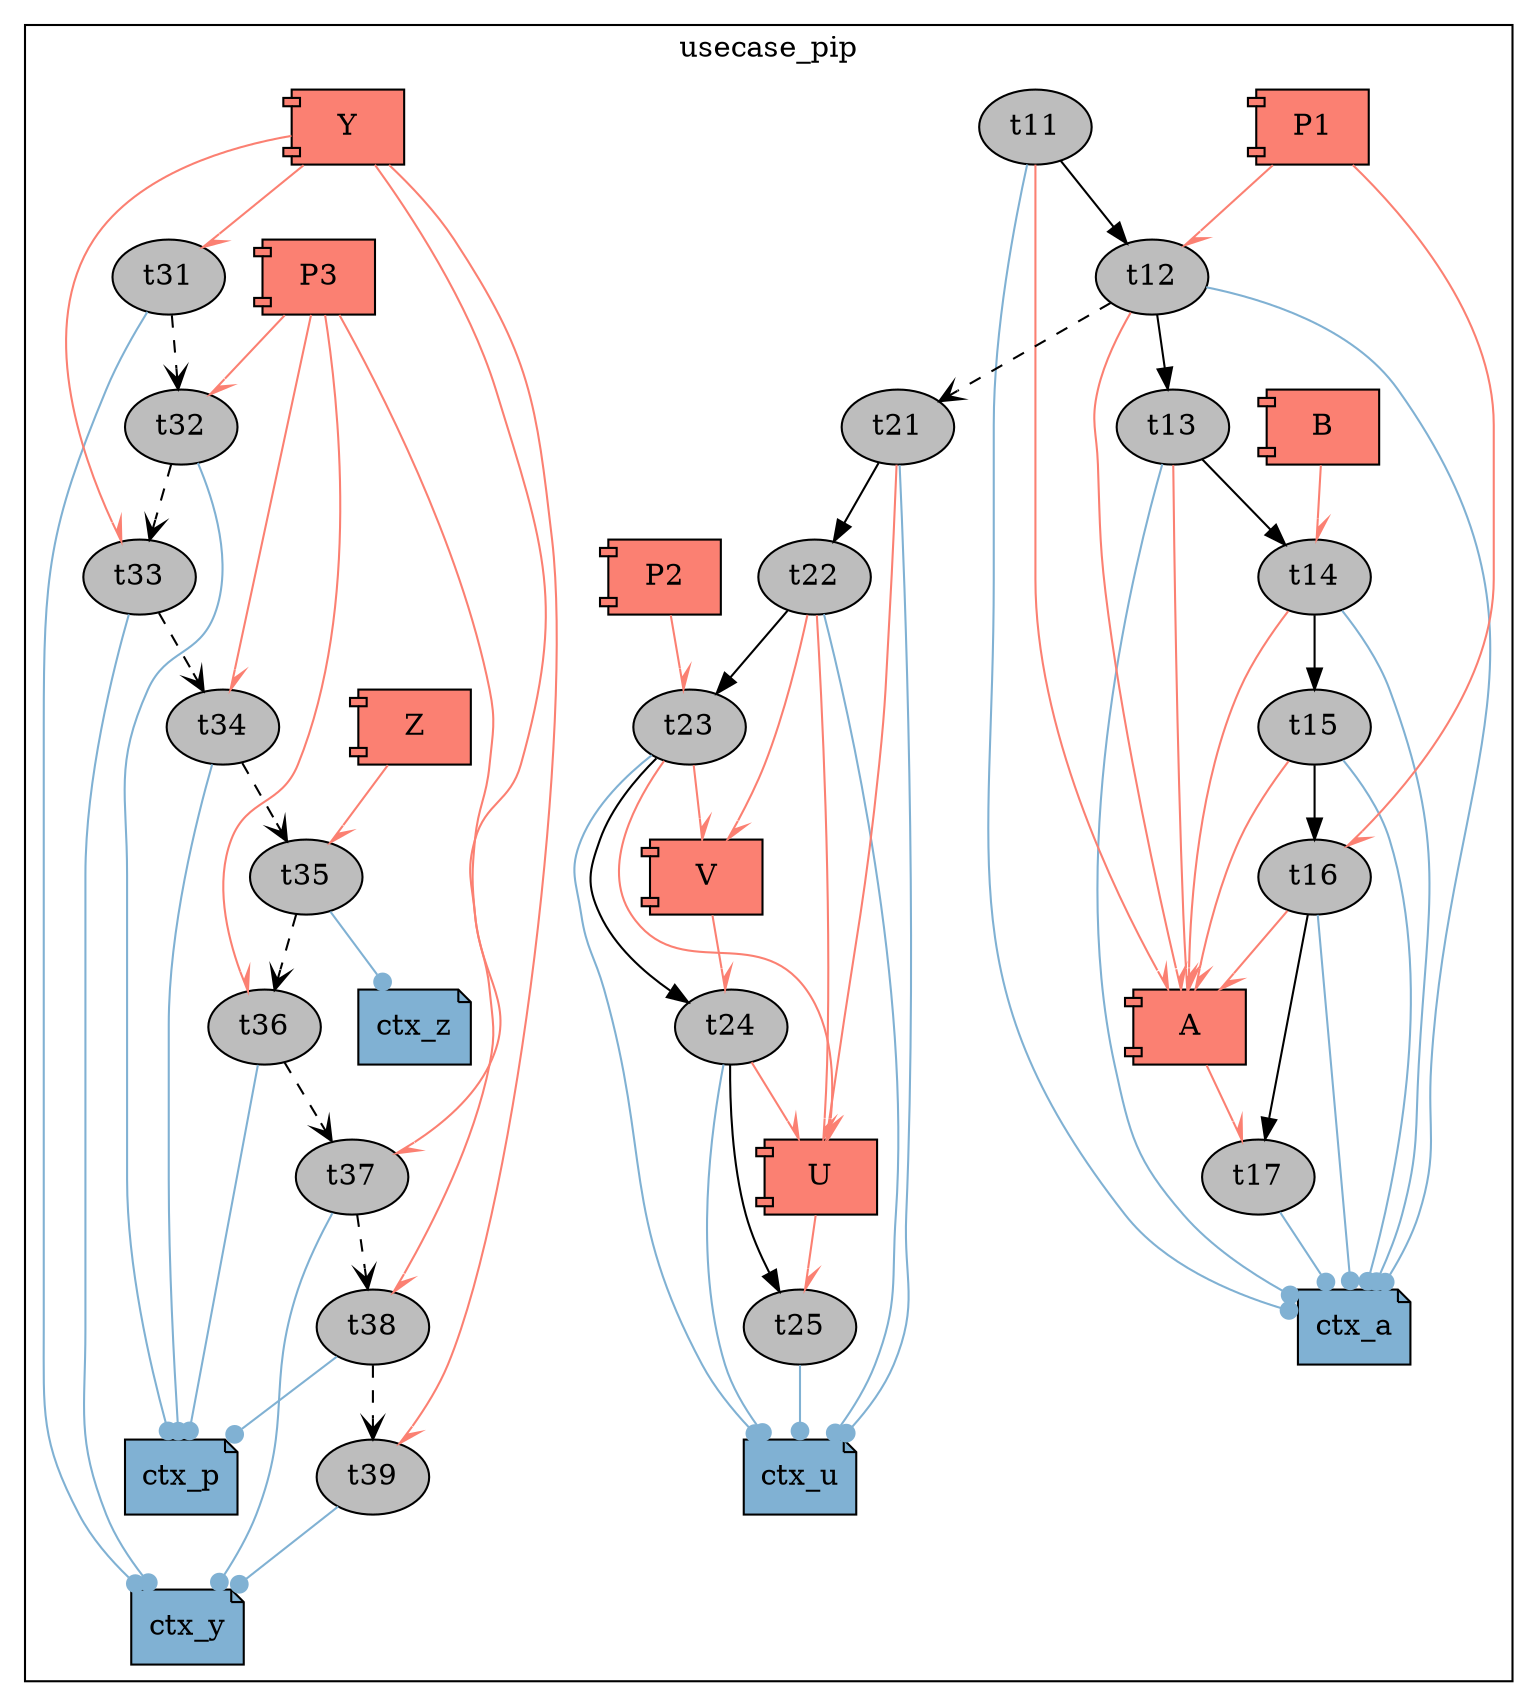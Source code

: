 digraph g {
subgraph cluster0 {
  label="usecase_pip";  t35 [style=filled, colorscheme=greys9, fillcolor=4,wcet=10,bcet=5];
  t32 [style=filled, colorscheme=greys9, fillcolor=4,wcet=10,bcet=5];
  t24 [style=filled, colorscheme=greys9, fillcolor=4,wcet=10,bcet=5];
  t15 [style=filled, colorscheme=greys9, fillcolor=4,wcet=10,bcet=5];
  t22 [style=filled, colorscheme=greys9, fillcolor=4,wcet=10,bcet=5];
  t34 [style=filled, colorscheme=greys9, fillcolor=4,wcet=10,bcet=5];
  t23 [style=filled, colorscheme=greys9, fillcolor=4,wcet=10,bcet=5];
  t13 [style=filled, colorscheme=greys9, fillcolor=4,wcet=10,bcet=5];
  t14 [style=filled, colorscheme=greys9, fillcolor=4,wcet=10,bcet=5];
  t25 [style=filled, colorscheme=greys9, fillcolor=4,wcet=10,bcet=5];
  t31 [style=filled, colorscheme=greys9, fillcolor=4,wcet=10,bcet=5];
  t21 [style=filled, colorscheme=greys9, fillcolor=4,wcet=10,bcet=5];
  t11 [style=filled, colorscheme=greys9, fillcolor=4,wcet=10,bcet=5];
  t37 [style=filled, colorscheme=greys9, fillcolor=4,wcet=10,bcet=5];
  t16 [style=filled, colorscheme=greys9, fillcolor=4,wcet=10,bcet=5];
  t33 [style=filled, colorscheme=greys9, fillcolor=4,wcet=10,bcet=5];
  t39 [style=filled, colorscheme=greys9, fillcolor=4,wcet=10,bcet=5];
  t12 [style=filled, colorscheme=greys9, fillcolor=4,wcet=10,bcet=5];
  t38 [style=filled, colorscheme=greys9, fillcolor=4,wcet=10,bcet=5];
  t36 [style=filled, colorscheme=greys9, fillcolor=4,wcet=10,bcet=5];
  t17 [style=filled, colorscheme=greys9, fillcolor=4,wcet=10,bcet=5];
  A [shape=component, colorscheme=set36, fillcolor=4, style=filled];
  B [shape=component, colorscheme=set36, fillcolor=4, style=filled];
  U [shape=component, colorscheme=set36, fillcolor=4, style=filled];
  V [shape=component, colorscheme=set36, fillcolor=4, style=filled];
  Y [shape=component, colorscheme=set36, fillcolor=4, style=filled];
  Z [shape=component, colorscheme=set36, fillcolor=4, style=filled];
  P1 [shape=component, colorscheme=set36, fillcolor=4, style=filled];
  P2 [shape=component, colorscheme=set36, fillcolor=4, style=filled];
  P3 [shape=component, colorscheme=set36, fillcolor=4, style=filled];
  ctx_a [shape=note, colorscheme=set36, fillcolor=5, style=filled,priority=0];
  ctx_u [shape=note, colorscheme=set36, fillcolor=5, style=filled,priority=0];
  ctx_y [shape=note, colorscheme=set36, fillcolor=5, style=filled,priority=0];
  ctx_z [shape=note, colorscheme=set36, fillcolor=5, style=filled,priority=0];
  ctx_p [shape=note, colorscheme=set36, fillcolor=5, style=filled,priority=0];
  t11 -> t12 [];
  t12 -> t21 [style=dashed, arrowhead=open];
  t12 -> t13 [];
  t13 -> t14 [];
  t14 -> t15 [];
  t15 -> t16 [];
  t16 -> t17 [];
  t21 -> t22 [];
  t22 -> t23 [];
  t23 -> t24 [];
  t24 -> t25 [];
  t31 -> t32 [style=dashed, arrowhead=open];
  t32 -> t33 [style=dashed, arrowhead=open];
  t33 -> t34 [style=dashed, arrowhead=open];
  t34 -> t35 [style=dashed, arrowhead=open];
  t35 -> t36 [style=dashed, arrowhead=open];
  t36 -> t37 [style=dashed, arrowhead=open];
  t37 -> t38 [style=dashed, arrowhead=open];
  t38 -> t39 [style=dashed, arrowhead=open];
  t11 -> A [arrowhead=halfopen, colorscheme=set36, color=4];
  t12 -> A [arrowhead=halfopen, colorscheme=set36, color=4];
  P1 -> t12 [arrowhead=halfopen, colorscheme=set36, color=4];
  t13 -> A [arrowhead=halfopen, colorscheme=set36, color=4];
  t14 -> A [arrowhead=halfopen, colorscheme=set36, color=4];
  B -> t14 [arrowhead=halfopen, colorscheme=set36, color=4];
  t15 -> A [arrowhead=halfopen, colorscheme=set36, color=4];
  t16 -> A [arrowhead=halfopen, colorscheme=set36, color=4];
  P1 -> t16 [arrowhead=halfopen, colorscheme=set36, color=4];
  t21 -> U [arrowhead=halfopen, colorscheme=set36, color=4];
  t22 -> U [arrowhead=halfopen, colorscheme=set36, color=4];
  t22 -> V [arrowhead=halfopen, colorscheme=set36, color=4];
  t23 -> U [arrowhead=halfopen, colorscheme=set36, color=4];
  t23 -> V [arrowhead=halfopen, colorscheme=set36, color=4];
  P2 -> t23 [arrowhead=halfopen, colorscheme=set36, color=4];
  t24 -> U [arrowhead=halfopen, colorscheme=set36, color=4];
  V -> t24 [arrowhead=halfopen, colorscheme=set36, color=4];
  A -> t17 [arrowhead=halfopen, colorscheme=set36, color=4];
  U -> t25 [arrowhead=halfopen, colorscheme=set36, color=4];
  Y -> t31 [arrowhead=halfopen, colorscheme=set36, color=4];
  Y -> t33 [arrowhead=halfopen, colorscheme=set36, color=4];
  Y -> t37 [arrowhead=halfopen, colorscheme=set36, color=4];
  Y -> t39 [arrowhead=halfopen, colorscheme=set36, color=4];
  Z -> t35 [arrowhead=halfopen, colorscheme=set36, color=4];
  P3 -> t32 [arrowhead=halfopen, colorscheme=set36, color=4];
  P3 -> t34 [arrowhead=halfopen, colorscheme=set36, color=4];
  P3 -> t36 [arrowhead=halfopen, colorscheme=set36, color=4];
  P3 -> t38 [arrowhead=halfopen, colorscheme=set36, color=4];
  t11 -> ctx_a [arrowhead=dot, colorscheme=set36, color=5];
  t12 -> ctx_a [arrowhead=dot, colorscheme=set36, color=5];
  t13 -> ctx_a [arrowhead=dot, colorscheme=set36, color=5];
  t14 -> ctx_a [arrowhead=dot, colorscheme=set36, color=5];
  t15 -> ctx_a [arrowhead=dot, colorscheme=set36, color=5];
  t16 -> ctx_a [arrowhead=dot, colorscheme=set36, color=5];
  t17 -> ctx_a [arrowhead=dot, colorscheme=set36, color=5];
  t21 -> ctx_u [arrowhead=dot, colorscheme=set36, color=5];
  t22 -> ctx_u [arrowhead=dot, colorscheme=set36, color=5];
  t23 -> ctx_u [arrowhead=dot, colorscheme=set36, color=5];
  t24 -> ctx_u [arrowhead=dot, colorscheme=set36, color=5];
  t25 -> ctx_u [arrowhead=dot, colorscheme=set36, color=5];
  t31 -> ctx_y [arrowhead=dot, colorscheme=set36, color=5];
  t32 -> ctx_p [arrowhead=dot, colorscheme=set36, color=5];
  t33 -> ctx_y [arrowhead=dot, colorscheme=set36, color=5];
  t34 -> ctx_p [arrowhead=dot, colorscheme=set36, color=5];
  t35 -> ctx_z [arrowhead=dot, colorscheme=set36, color=5];
  t36 -> ctx_p [arrowhead=dot, colorscheme=set36, color=5];
  t37 -> ctx_y [arrowhead=dot, colorscheme=set36, color=5];
  t38 -> ctx_p [arrowhead=dot, colorscheme=set36, color=5];
  t39 -> ctx_y [arrowhead=dot, colorscheme=set36, color=5];
}}